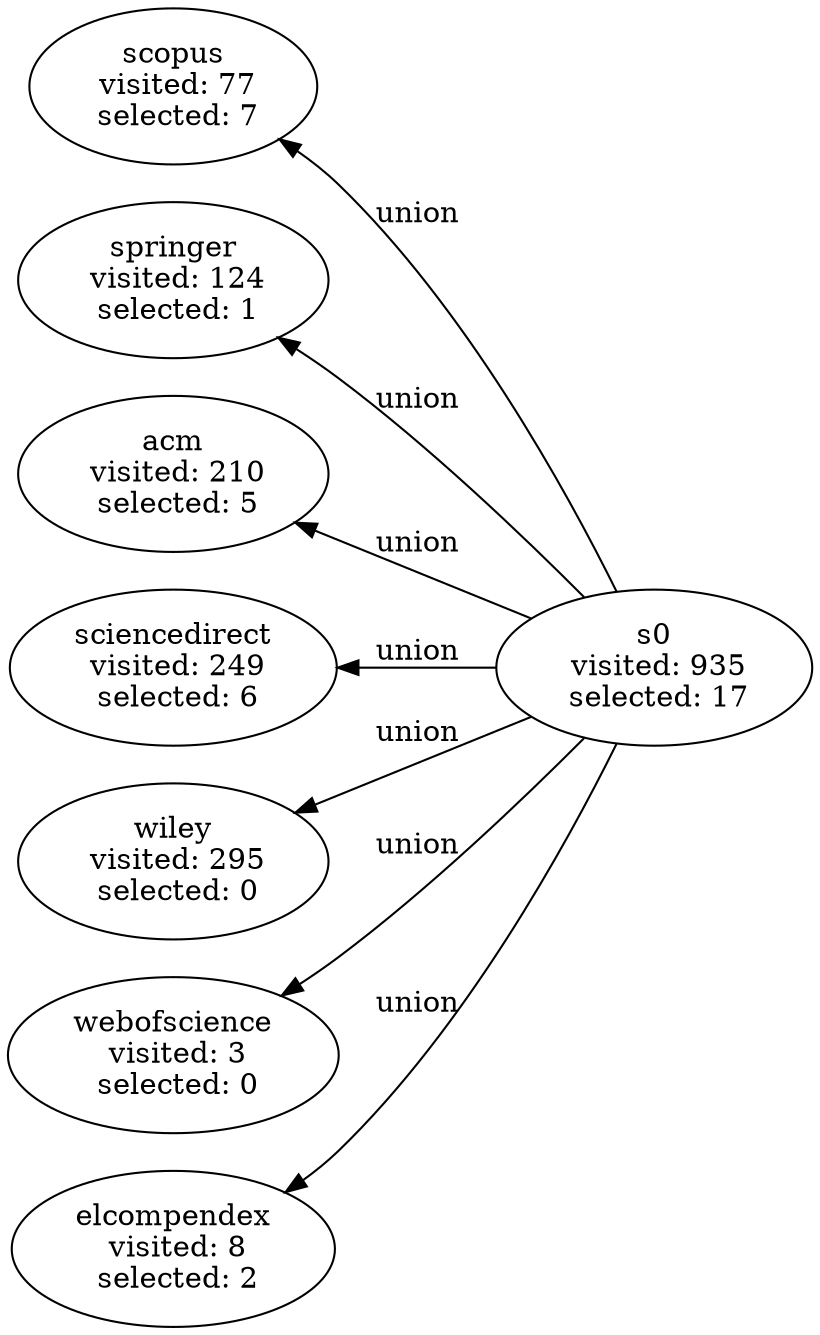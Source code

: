 digraph G {
  rankdir="RL";

  s0 [label="s0\n visited: 935\n selected: 17"];
  s0 -> scopus [label="union"];
  s0 -> springer [label="union"];
  s0 -> acm [label="union"];
  s0 -> sciencedirect [label="union"];
  s0 -> wiley [label="union"];
  s0 -> webofscience [label="union"];
  s0 -> elcompendex [label="union"];

  scopus [label="scopus\n visited: 77\n selected: 7"];

  springer [label="springer\n visited: 124\n selected: 1"];

  acm [label="acm\n visited: 210\n selected: 5"];

  sciencedirect [label="sciencedirect\n visited: 249\n selected: 6"];

  wiley [label="wiley\n visited: 295\n selected: 0"];

  webofscience [label="webofscience\n visited: 3\n selected: 0"];

  elcompendex [label="elcompendex\n visited: 8\n selected: 2"];

}